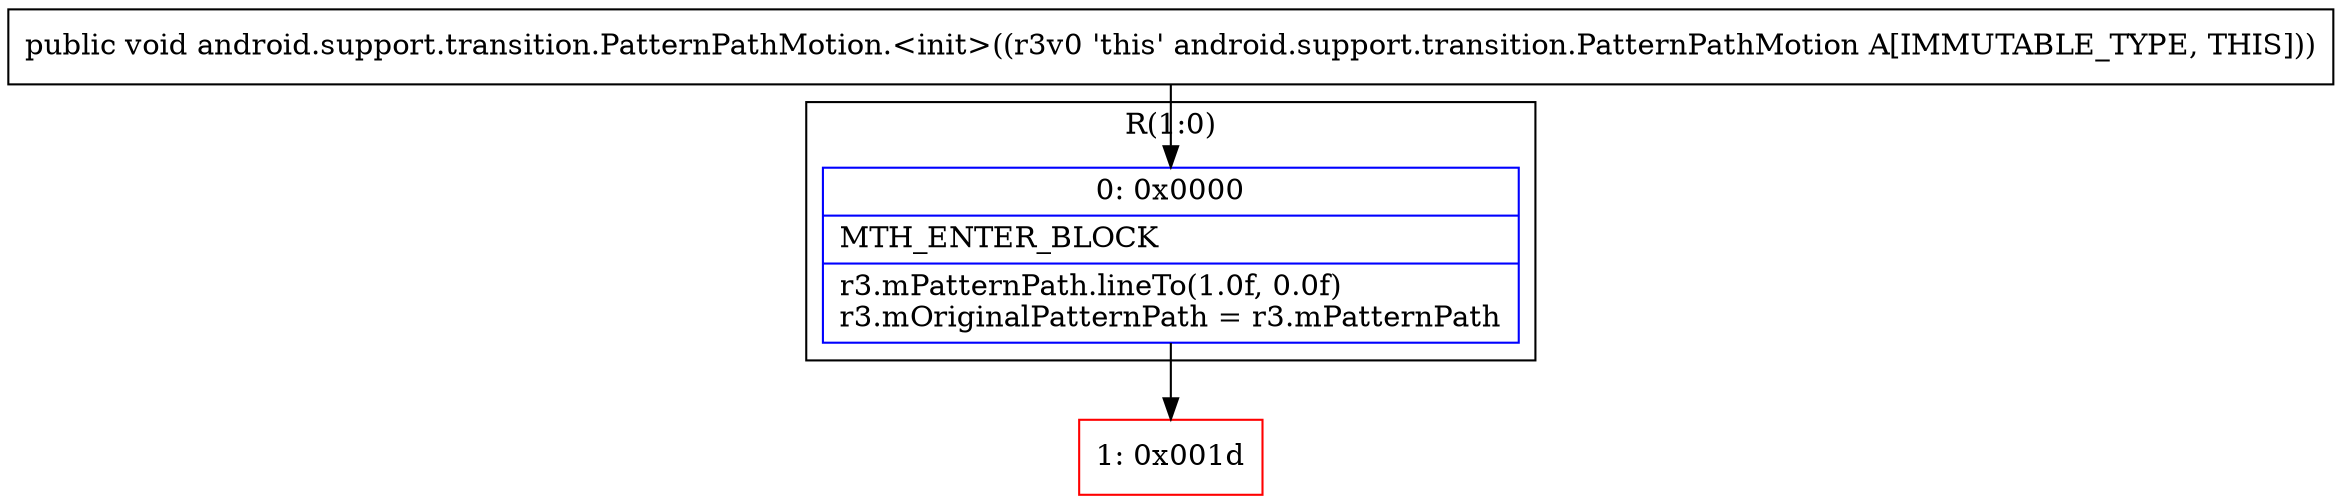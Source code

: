 digraph "CFG forandroid.support.transition.PatternPathMotion.\<init\>()V" {
subgraph cluster_Region_348709307 {
label = "R(1:0)";
node [shape=record,color=blue];
Node_0 [shape=record,label="{0\:\ 0x0000|MTH_ENTER_BLOCK\l|r3.mPatternPath.lineTo(1.0f, 0.0f)\lr3.mOriginalPatternPath = r3.mPatternPath\l}"];
}
Node_1 [shape=record,color=red,label="{1\:\ 0x001d}"];
MethodNode[shape=record,label="{public void android.support.transition.PatternPathMotion.\<init\>((r3v0 'this' android.support.transition.PatternPathMotion A[IMMUTABLE_TYPE, THIS])) }"];
MethodNode -> Node_0;
Node_0 -> Node_1;
}

